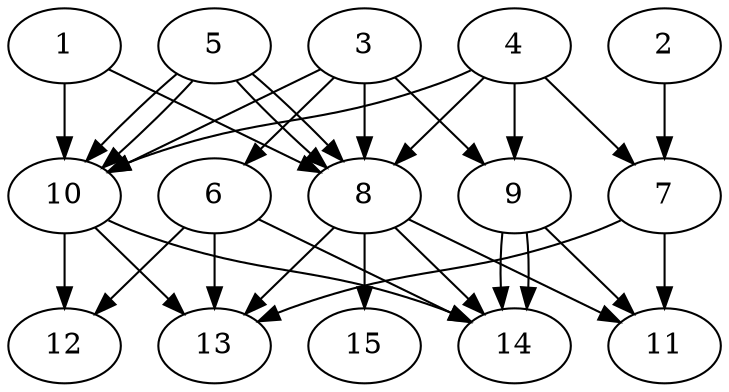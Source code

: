 // DAG automatically generated by daggen at Thu Oct  3 13:59:27 2019
// ./daggen --dot -n 15 --ccr 0.4 --fat 0.7 --regular 0.9 --density 0.9 --mindata 5242880 --maxdata 52428800 
digraph G {
  1 [size="98987520", alpha="0.14", expect_size="39595008"] 
  1 -> 8 [size ="39595008"]
  1 -> 10 [size ="39595008"]
  2 [size="38666240", alpha="0.14", expect_size="15466496"] 
  2 -> 7 [size ="15466496"]
  3 [size="17612800", alpha="0.09", expect_size="7045120"] 
  3 -> 6 [size ="7045120"]
  3 -> 8 [size ="7045120"]
  3 -> 9 [size ="7045120"]
  3 -> 10 [size ="7045120"]
  4 [size="36116480", alpha="0.01", expect_size="14446592"] 
  4 -> 7 [size ="14446592"]
  4 -> 8 [size ="14446592"]
  4 -> 9 [size ="14446592"]
  4 -> 10 [size ="14446592"]
  5 [size="57574400", alpha="0.14", expect_size="23029760"] 
  5 -> 8 [size ="23029760"]
  5 -> 8 [size ="23029760"]
  5 -> 10 [size ="23029760"]
  5 -> 10 [size ="23029760"]
  6 [size="102640640", alpha="0.11", expect_size="41056256"] 
  6 -> 12 [size ="41056256"]
  6 -> 13 [size ="41056256"]
  6 -> 14 [size ="41056256"]
  7 [size="31531520", alpha="0.03", expect_size="12612608"] 
  7 -> 11 [size ="12612608"]
  7 -> 13 [size ="12612608"]
  8 [size="71915520", alpha="0.13", expect_size="28766208"] 
  8 -> 11 [size ="28766208"]
  8 -> 13 [size ="28766208"]
  8 -> 14 [size ="28766208"]
  8 -> 15 [size ="28766208"]
  9 [size="39692800", alpha="0.11", expect_size="15877120"] 
  9 -> 11 [size ="15877120"]
  9 -> 14 [size ="15877120"]
  9 -> 14 [size ="15877120"]
  10 [size="41231360", alpha="0.19", expect_size="16492544"] 
  10 -> 12 [size ="16492544"]
  10 -> 13 [size ="16492544"]
  10 -> 14 [size ="16492544"]
  11 [size="58675200", alpha="0.17", expect_size="23470080"] 
  12 [size="23152640", alpha="0.03", expect_size="9261056"] 
  13 [size="108421120", alpha="0.17", expect_size="43368448"] 
  14 [size="43763200", alpha="0.07", expect_size="17505280"] 
  15 [size="47185920", alpha="0.18", expect_size="18874368"] 
}
